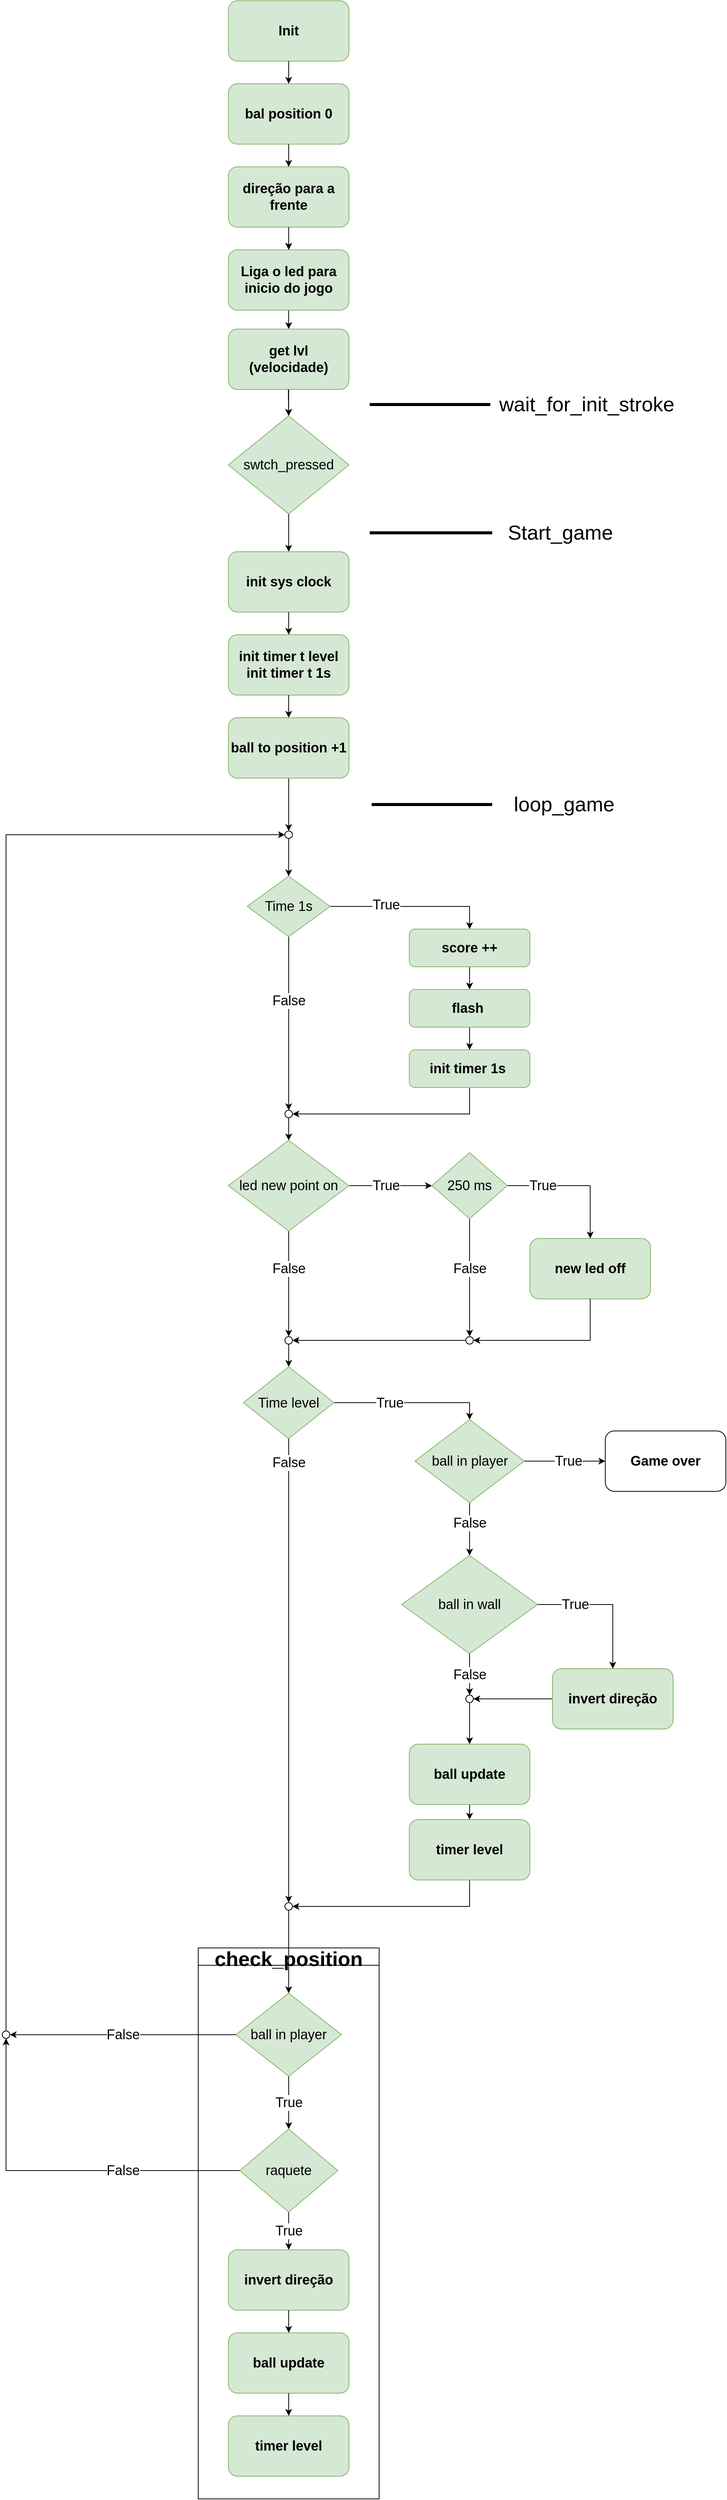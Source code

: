 <mxfile version="19.0.3" type="device"><diagram id="9Wxoz7xTMQYcn-yhdCF8" name="Page-1"><mxGraphModel dx="1955" dy="1018" grid="1" gridSize="10" guides="1" tooltips="1" connect="1" arrows="1" fold="1" page="1" pageScale="1" pageWidth="850" pageHeight="1100" math="0" shadow="0"><root><mxCell id="0"/><mxCell id="1" parent="0"/><mxCell id="-1MATzGMasg4OvdQwYch-1" value="&lt;font style=&quot;font-size: 18px&quot;&gt;Init&lt;/font&gt;" style="rounded=1;whiteSpace=wrap;html=1;fontStyle=1;fillColor=#d5e8d4;strokeColor=#82b366;" parent="1" vertex="1"><mxGeometry x="320" y="100" width="160" height="80" as="geometry"/></mxCell><mxCell id="-1MATzGMasg4OvdQwYch-2" value="&lt;font style=&quot;font-size: 18px&quot;&gt;bal position 0&lt;/font&gt;" style="rounded=1;whiteSpace=wrap;html=1;fontStyle=1;fillColor=#d5e8d4;strokeColor=#82b366;" parent="1" vertex="1"><mxGeometry x="320" y="210" width="160" height="80" as="geometry"/></mxCell><mxCell id="-1MATzGMasg4OvdQwYch-7" style="edgeStyle=orthogonalEdgeStyle;rounded=0;orthogonalLoop=1;jettySize=auto;html=1;exitX=0.5;exitY=1;exitDx=0;exitDy=0;fontSize=18;entryX=0.5;entryY=0;entryDx=0;entryDy=0;" parent="1" source="-1MATzGMasg4OvdQwYch-3" target="-1MATzGMasg4OvdQwYch-8" edge="1"><mxGeometry relative="1" as="geometry"><mxPoint x="400" y="540" as="targetPoint"/></mxGeometry></mxCell><mxCell id="-1MATzGMasg4OvdQwYch-3" value="&lt;font style=&quot;font-size: 18px&quot;&gt;Liga o led para inicio do jogo&lt;/font&gt;" style="rounded=1;whiteSpace=wrap;html=1;fontStyle=1;fillColor=#d5e8d4;strokeColor=#82b366;" parent="1" vertex="1"><mxGeometry x="320" y="430" width="160" height="80" as="geometry"/></mxCell><mxCell id="gppykIR6rrw5LhJbhIYV-5" value="" style="edgeStyle=orthogonalEdgeStyle;rounded=0;orthogonalLoop=1;jettySize=auto;html=1;" parent="1" source="-1MATzGMasg4OvdQwYch-8" target="B6MSXR1o3_QlVaSSGly6-1" edge="1"><mxGeometry relative="1" as="geometry"/></mxCell><mxCell id="-1MATzGMasg4OvdQwYch-8" value="&lt;span style=&quot;font-size: 18px&quot;&gt;get lvl (velocidade)&lt;br&gt;&lt;/span&gt;" style="rounded=1;whiteSpace=wrap;html=1;fontStyle=1;fillColor=#d5e8d4;strokeColor=#82b366;" parent="1" vertex="1"><mxGeometry x="320" y="535" width="160" height="80" as="geometry"/></mxCell><mxCell id="-1MATzGMasg4OvdQwYch-52" style="edgeStyle=orthogonalEdgeStyle;rounded=0;orthogonalLoop=1;jettySize=auto;html=1;exitX=0.5;exitY=1;exitDx=0;exitDy=0;fontSize=18;entryX=0.5;entryY=0;entryDx=0;entryDy=0;" parent="1" source="-1MATzGMasg4OvdQwYch-10" target="O2PxTJKjrh5inZ2LMobY-7" edge="1"><mxGeometry relative="1" as="geometry"><mxPoint x="400" y="1230" as="targetPoint"/></mxGeometry></mxCell><mxCell id="-1MATzGMasg4OvdQwYch-10" value="&lt;span style=&quot;font-size: 18px&quot;&gt;ball to position +1&lt;br&gt;&lt;/span&gt;" style="rounded=1;whiteSpace=wrap;html=1;fontStyle=1;fillColor=#d5e8d4;strokeColor=#82b366;" parent="1" vertex="1"><mxGeometry x="320" y="1050" width="160" height="80" as="geometry"/></mxCell><mxCell id="-1MATzGMasg4OvdQwYch-16" style="edgeStyle=orthogonalEdgeStyle;rounded=0;orthogonalLoop=1;jettySize=auto;html=1;exitX=1;exitY=0.5;exitDx=0;exitDy=0;fontSize=18;entryX=0.5;entryY=0;entryDx=0;entryDy=0;" parent="1" source="-1MATzGMasg4OvdQwYch-12" target="-1MATzGMasg4OvdQwYch-17" edge="1"><mxGeometry relative="1" as="geometry"><mxPoint x="640" y="1460" as="targetPoint"/><mxPoint x="530" y="1340" as="sourcePoint"/></mxGeometry></mxCell><mxCell id="O2PxTJKjrh5inZ2LMobY-2" value="&lt;font style=&quot;font-size: 18px;&quot;&gt;True&lt;/font&gt;" style="edgeLabel;html=1;align=center;verticalAlign=middle;resizable=0;points=[];" vertex="1" connectable="0" parent="-1MATzGMasg4OvdQwYch-16"><mxGeometry x="-0.314" y="2" relative="1" as="geometry"><mxPoint as="offset"/></mxGeometry></mxCell><mxCell id="-1MATzGMasg4OvdQwYch-83" style="edgeStyle=orthogonalEdgeStyle;rounded=0;orthogonalLoop=1;jettySize=auto;html=1;exitX=0.5;exitY=1;exitDx=0;exitDy=0;fontSize=18;" parent="1" source="-1MATzGMasg4OvdQwYch-12" target="O2PxTJKjrh5inZ2LMobY-9" edge="1"><mxGeometry relative="1" as="geometry"><Array as="points"><mxPoint x="400" y="1510"/><mxPoint x="400" y="1510"/></Array><mxPoint x="400" y="1610" as="targetPoint"/></mxGeometry></mxCell><mxCell id="-1MATzGMasg4OvdQwYch-84" value="False" style="edgeLabel;html=1;align=center;verticalAlign=middle;resizable=0;points=[];fontSize=18;" parent="-1MATzGMasg4OvdQwYch-83" vertex="1" connectable="0"><mxGeometry x="-0.779" y="2" relative="1" as="geometry"><mxPoint x="-2" y="59" as="offset"/></mxGeometry></mxCell><mxCell id="-1MATzGMasg4OvdQwYch-12" value="Time 1s" style="rhombus;whiteSpace=wrap;html=1;fontSize=18;fillColor=#d5e8d4;strokeColor=#82b366;" parent="1" vertex="1"><mxGeometry x="345" y="1260" width="110" height="80" as="geometry"/></mxCell><mxCell id="gppykIR6rrw5LhJbhIYV-11" value="" style="edgeStyle=orthogonalEdgeStyle;rounded=0;orthogonalLoop=1;jettySize=auto;html=1;" parent="1" source="-1MATzGMasg4OvdQwYch-13" target="-1MATzGMasg4OvdQwYch-3" edge="1"><mxGeometry relative="1" as="geometry"/></mxCell><mxCell id="-1MATzGMasg4OvdQwYch-13" value="&lt;span style=&quot;font-size: 18px&quot;&gt;direção para a frente&lt;br&gt;&lt;/span&gt;" style="rounded=1;whiteSpace=wrap;html=1;fontStyle=1;fillColor=#d5e8d4;strokeColor=#82b366;" parent="1" vertex="1"><mxGeometry x="320" y="320" width="160" height="80" as="geometry"/></mxCell><mxCell id="-1MATzGMasg4OvdQwYch-19" style="edgeStyle=orthogonalEdgeStyle;rounded=0;orthogonalLoop=1;jettySize=auto;html=1;exitX=0.5;exitY=1;exitDx=0;exitDy=0;entryX=0.5;entryY=0;entryDx=0;entryDy=0;fontSize=18;" parent="1" source="-1MATzGMasg4OvdQwYch-17" target="-1MATzGMasg4OvdQwYch-18" edge="1"><mxGeometry relative="1" as="geometry"/></mxCell><mxCell id="-1MATzGMasg4OvdQwYch-17" value="&lt;span style=&quot;font-size: 18px&quot;&gt;score ++&lt;br&gt;&lt;/span&gt;" style="rounded=1;whiteSpace=wrap;html=1;fontStyle=1;fillColor=#d5e8d4;strokeColor=#82b366;" parent="1" vertex="1"><mxGeometry x="560" y="1330" width="160" height="50" as="geometry"/></mxCell><mxCell id="-1MATzGMasg4OvdQwYch-77" style="edgeStyle=orthogonalEdgeStyle;rounded=0;orthogonalLoop=1;jettySize=auto;html=1;fontSize=18;entryX=1;entryY=0.5;entryDx=0;entryDy=0;" parent="1" source="-1MATzGMasg4OvdQwYch-18" target="O2PxTJKjrh5inZ2LMobY-9" edge="1"><mxGeometry relative="1" as="geometry"><mxPoint x="430" y="1620" as="targetPoint"/><Array as="points"><mxPoint x="640" y="1575"/></Array></mxGeometry></mxCell><mxCell id="O2PxTJKjrh5inZ2LMobY-26" value="" style="edgeStyle=orthogonalEdgeStyle;rounded=0;orthogonalLoop=1;jettySize=auto;html=1;fontSize=18;" edge="1" parent="1" source="-1MATzGMasg4OvdQwYch-18" target="HXN1oCmkeG9ya9DK-RjK-7"><mxGeometry relative="1" as="geometry"/></mxCell><mxCell id="-1MATzGMasg4OvdQwYch-18" value="&lt;span style=&quot;font-size: 18px&quot;&gt;flash&amp;nbsp;&lt;br&gt;&lt;/span&gt;" style="rounded=1;whiteSpace=wrap;html=1;fontStyle=1;fillColor=#d5e8d4;strokeColor=#82b366;" parent="1" vertex="1"><mxGeometry x="560" y="1410" width="160" height="50" as="geometry"/></mxCell><mxCell id="-1MATzGMasg4OvdQwYch-68" value="True" style="edgeStyle=orthogonalEdgeStyle;rounded=0;orthogonalLoop=1;jettySize=auto;html=1;exitX=1;exitY=0.5;exitDx=0;exitDy=0;fontSize=18;entryX=0.5;entryY=0;entryDx=0;entryDy=0;" parent="1" source="-1MATzGMasg4OvdQwYch-21" target="-1MATzGMasg4OvdQwYch-67" edge="1"><mxGeometry x="-0.273" relative="1" as="geometry"><mxPoint x="610" y="1870" as="targetPoint"/><Array as="points"><mxPoint x="640" y="1958"/></Array><mxPoint as="offset"/></mxGeometry></mxCell><mxCell id="XVFVwuIA-ZdQG9baHu7N-3" value="&lt;font style=&quot;font-size: 18px;&quot;&gt;False&lt;/font&gt;" style="edgeStyle=orthogonalEdgeStyle;rounded=0;orthogonalLoop=1;jettySize=auto;html=1;exitX=0.5;exitY=1;exitDx=0;exitDy=0;entryX=0.5;entryY=0;entryDx=0;entryDy=0;" parent="1" source="-1MATzGMasg4OvdQwYch-21" target="O2PxTJKjrh5inZ2LMobY-19" edge="1"><mxGeometry x="-0.896" relative="1" as="geometry"><mxPoint x="400" y="2660" as="targetPoint"/><mxPoint as="offset"/></mxGeometry></mxCell><mxCell id="-1MATzGMasg4OvdQwYch-21" value="Time level" style="rhombus;whiteSpace=wrap;html=1;fontSize=18;fillColor=#d5e8d4;strokeColor=#82b366;" parent="1" vertex="1"><mxGeometry x="340" y="1910" width="120" height="95" as="geometry"/></mxCell><mxCell id="-1MATzGMasg4OvdQwYch-54" value="True" style="edgeStyle=orthogonalEdgeStyle;rounded=0;orthogonalLoop=1;jettySize=auto;html=1;exitX=1;exitY=0.5;exitDx=0;exitDy=0;fontSize=18;entryX=0.5;entryY=0;entryDx=0;entryDy=0;" parent="1" source="-1MATzGMasg4OvdQwYch-42" target="-1MATzGMasg4OvdQwYch-53" edge="1"><mxGeometry x="-0.46" relative="1" as="geometry"><mxPoint x="610" y="2399.714" as="targetPoint"/><mxPoint as="offset"/></mxGeometry></mxCell><mxCell id="-1MATzGMasg4OvdQwYch-42" value="ball in wall" style="rhombus;whiteSpace=wrap;html=1;fontSize=18;fillColor=#d5e8d4;strokeColor=#82b366;" parent="1" vertex="1"><mxGeometry x="550" y="2160" width="180" height="130" as="geometry"/></mxCell><mxCell id="-1MATzGMasg4OvdQwYch-46" style="edgeStyle=orthogonalEdgeStyle;rounded=0;orthogonalLoop=1;jettySize=auto;html=1;exitX=0.5;exitY=1;exitDx=0;exitDy=0;entryX=0.5;entryY=0;entryDx=0;entryDy=0;fontSize=18;" parent="1" source="-1MATzGMasg4OvdQwYch-44" target="-1MATzGMasg4OvdQwYch-45" edge="1"><mxGeometry relative="1" as="geometry"/></mxCell><mxCell id="-1MATzGMasg4OvdQwYch-44" value="&lt;span style=&quot;font-size: 18px&quot;&gt;ball update&lt;br&gt;&lt;/span&gt;" style="rounded=1;whiteSpace=wrap;html=1;fontStyle=1;fillColor=#d5e8d4;strokeColor=#82b366;" parent="1" vertex="1"><mxGeometry x="560" y="2410" width="160" height="80" as="geometry"/></mxCell><mxCell id="XVFVwuIA-ZdQG9baHu7N-4" style="edgeStyle=orthogonalEdgeStyle;rounded=0;orthogonalLoop=1;jettySize=auto;html=1;exitX=0.5;exitY=1;exitDx=0;exitDy=0;entryX=1;entryY=0.5;entryDx=0;entryDy=0;" parent="1" source="-1MATzGMasg4OvdQwYch-45" edge="1" target="O2PxTJKjrh5inZ2LMobY-19"><mxGeometry relative="1" as="geometry"><mxPoint x="410" y="2720" as="targetPoint"/><Array as="points"><mxPoint x="640" y="2625"/></Array></mxGeometry></mxCell><mxCell id="-1MATzGMasg4OvdQwYch-45" value="&lt;span style=&quot;font-size: 18px&quot;&gt;timer level&lt;br&gt;&lt;/span&gt;" style="rounded=1;whiteSpace=wrap;html=1;fontStyle=1;fillColor=#d5e8d4;strokeColor=#82b366;" parent="1" vertex="1"><mxGeometry x="560" y="2510" width="160" height="80" as="geometry"/></mxCell><mxCell id="XVFVwuIA-ZdQG9baHu7N-1" style="edgeStyle=orthogonalEdgeStyle;rounded=0;orthogonalLoop=1;jettySize=auto;html=1;entryX=1;entryY=0.5;entryDx=0;entryDy=0;" parent="1" source="-1MATzGMasg4OvdQwYch-53" edge="1" target="O2PxTJKjrh5inZ2LMobY-5"><mxGeometry relative="1" as="geometry"><mxPoint x="640" y="2350" as="targetPoint"/></mxGeometry></mxCell><mxCell id="-1MATzGMasg4OvdQwYch-53" value="&lt;span style=&quot;font-size: 18px&quot;&gt;invert direção&lt;br&gt;&lt;/span&gt;" style="rounded=1;whiteSpace=wrap;html=1;fontStyle=1;fillColor=#d5e8d4;strokeColor=#82b366;" parent="1" vertex="1"><mxGeometry x="750" y="2310" width="160" height="80" as="geometry"/></mxCell><mxCell id="-1MATzGMasg4OvdQwYch-69" value="False" style="edgeStyle=orthogonalEdgeStyle;rounded=0;orthogonalLoop=1;jettySize=auto;html=1;fontSize=18;exitX=0.5;exitY=1;exitDx=0;exitDy=0;entryX=0.5;entryY=0;entryDx=0;entryDy=0;" parent="1" source="-1MATzGMasg4OvdQwYch-42" target="O2PxTJKjrh5inZ2LMobY-5" edge="1"><mxGeometry relative="1" as="geometry"><mxPoint x="640" y="2300" as="sourcePoint"/><mxPoint x="640" y="2350" as="targetPoint"/></mxGeometry></mxCell><mxCell id="-1MATzGMasg4OvdQwYch-71" style="edgeStyle=orthogonalEdgeStyle;rounded=0;orthogonalLoop=1;jettySize=auto;html=1;exitX=1;exitY=0.5;exitDx=0;exitDy=0;fontSize=18;entryX=0;entryY=0.5;entryDx=0;entryDy=0;" parent="1" source="-1MATzGMasg4OvdQwYch-67" target="-1MATzGMasg4OvdQwYch-72" edge="1"><mxGeometry relative="1" as="geometry"><mxPoint x="930" y="2035" as="targetPoint"/></mxGeometry></mxCell><mxCell id="O2PxTJKjrh5inZ2LMobY-27" value="True" style="edgeLabel;html=1;align=center;verticalAlign=middle;resizable=0;points=[];fontSize=18;" vertex="1" connectable="0" parent="-1MATzGMasg4OvdQwYch-71"><mxGeometry x="0.211" y="1" relative="1" as="geometry"><mxPoint x="-7" y="1" as="offset"/></mxGeometry></mxCell><mxCell id="XVFVwuIA-ZdQG9baHu7N-2" style="edgeStyle=orthogonalEdgeStyle;rounded=0;orthogonalLoop=1;jettySize=auto;html=1;exitX=0.5;exitY=1;exitDx=0;exitDy=0;entryX=0.5;entryY=0;entryDx=0;entryDy=0;" parent="1" source="-1MATzGMasg4OvdQwYch-67" target="-1MATzGMasg4OvdQwYch-42" edge="1"><mxGeometry relative="1" as="geometry"/></mxCell><mxCell id="O2PxTJKjrh5inZ2LMobY-28" value="False" style="edgeLabel;html=1;align=center;verticalAlign=middle;resizable=0;points=[];fontSize=18;" vertex="1" connectable="0" parent="XVFVwuIA-ZdQG9baHu7N-2"><mxGeometry x="-0.245" relative="1" as="geometry"><mxPoint as="offset"/></mxGeometry></mxCell><mxCell id="-1MATzGMasg4OvdQwYch-67" value="ball in player" style="rhombus;whiteSpace=wrap;html=1;fontSize=18;fillColor=#d5e8d4;strokeColor=#82b366;" parent="1" vertex="1"><mxGeometry x="567.5" y="1980" width="145" height="110" as="geometry"/></mxCell><mxCell id="-1MATzGMasg4OvdQwYch-72" value="&lt;span style=&quot;font-size: 18px&quot;&gt;Game over&lt;br&gt;&lt;/span&gt;" style="rounded=1;whiteSpace=wrap;html=1;fontStyle=1;" parent="1" vertex="1"><mxGeometry x="820" y="1995" width="160" height="80" as="geometry"/></mxCell><mxCell id="-1MATzGMasg4OvdQwYch-75" style="edgeStyle=orthogonalEdgeStyle;rounded=0;orthogonalLoop=1;jettySize=auto;html=1;fontSize=18;" parent="1" source="-1MATzGMasg4OvdQwYch-73" edge="1"><mxGeometry relative="1" as="geometry"><Array as="points"><mxPoint x="400" y="1810"/><mxPoint x="400" y="1810"/></Array><mxPoint x="400" y="1870" as="targetPoint"/></mxGeometry></mxCell><mxCell id="-1MATzGMasg4OvdQwYch-82" value="False" style="edgeLabel;html=1;align=center;verticalAlign=middle;resizable=0;points=[];fontSize=18;" parent="-1MATzGMasg4OvdQwYch-75" vertex="1" connectable="0"><mxGeometry x="-0.216" y="-1" relative="1" as="geometry"><mxPoint x="1" y="-5" as="offset"/></mxGeometry></mxCell><mxCell id="-1MATzGMasg4OvdQwYch-76" style="edgeStyle=orthogonalEdgeStyle;rounded=0;orthogonalLoop=1;jettySize=auto;html=1;exitX=1;exitY=0.5;exitDx=0;exitDy=0;fontSize=18;entryX=0;entryY=0.5;entryDx=0;entryDy=0;" parent="1" source="-1MATzGMasg4OvdQwYch-73" target="-1MATzGMasg4OvdQwYch-78" edge="1"><mxGeometry relative="1" as="geometry"><mxPoint x="730" y="1660" as="targetPoint"/><Array as="points"/></mxGeometry></mxCell><mxCell id="O2PxTJKjrh5inZ2LMobY-3" value="True" style="edgeLabel;html=1;align=center;verticalAlign=middle;resizable=0;points=[];fontSize=18;" vertex="1" connectable="0" parent="-1MATzGMasg4OvdQwYch-76"><mxGeometry x="-0.116" relative="1" as="geometry"><mxPoint as="offset"/></mxGeometry></mxCell><mxCell id="-1MATzGMasg4OvdQwYch-73" value="led new point on" style="rhombus;whiteSpace=wrap;html=1;fontSize=18;fillColor=#d5e8d4;strokeColor=#82b366;" parent="1" vertex="1"><mxGeometry x="320" y="1610" width="160" height="120" as="geometry"/></mxCell><mxCell id="-1MATzGMasg4OvdQwYch-81" value="False" style="edgeStyle=orthogonalEdgeStyle;rounded=0;orthogonalLoop=1;jettySize=auto;html=1;fontSize=18;exitX=0.5;exitY=1;exitDx=0;exitDy=0;entryX=0.5;entryY=0;entryDx=0;entryDy=0;" parent="1" source="-1MATzGMasg4OvdQwYch-78" edge="1" target="O2PxTJKjrh5inZ2LMobY-16"><mxGeometry x="-0.152" relative="1" as="geometry"><Array as="points"/><mxPoint as="offset"/><mxPoint x="170" y="1870" as="targetPoint"/></mxGeometry></mxCell><mxCell id="HXN1oCmkeG9ya9DK-RjK-3" style="edgeStyle=orthogonalEdgeStyle;rounded=0;orthogonalLoop=1;jettySize=auto;html=1;entryX=0.5;entryY=0;entryDx=0;entryDy=0;exitX=1;exitY=0.5;exitDx=0;exitDy=0;" parent="1" source="-1MATzGMasg4OvdQwYch-78" target="HXN1oCmkeG9ya9DK-RjK-4" edge="1"><mxGeometry relative="1" as="geometry"><mxPoint x="810.0" y="1690" as="targetPoint"/><Array as="points"><mxPoint x="800" y="1670"/></Array></mxGeometry></mxCell><mxCell id="O2PxTJKjrh5inZ2LMobY-4" value="True" style="edgeLabel;html=1;align=center;verticalAlign=middle;resizable=0;points=[];fontSize=18;" vertex="1" connectable="0" parent="HXN1oCmkeG9ya9DK-RjK-3"><mxGeometry x="-0.243" y="-2" relative="1" as="geometry"><mxPoint x="-21" y="-2" as="offset"/></mxGeometry></mxCell><mxCell id="-1MATzGMasg4OvdQwYch-78" value="250 ms" style="rhombus;whiteSpace=wrap;html=1;fontSize=18;fillColor=#d5e8d4;strokeColor=#82b366;" parent="1" vertex="1"><mxGeometry x="590" y="1626.25" width="100" height="87.5" as="geometry"/></mxCell><mxCell id="HXN1oCmkeG9ya9DK-RjK-2" value="&lt;span style=&quot;font-size: 18px&quot;&gt;init sys clock&lt;br&gt;&lt;/span&gt;" style="rounded=1;whiteSpace=wrap;html=1;fontStyle=1;fillColor=#d5e8d4;strokeColor=#82b366;" parent="1" vertex="1"><mxGeometry x="320" y="830" width="160" height="80" as="geometry"/></mxCell><mxCell id="HXN1oCmkeG9ya9DK-RjK-4" value="&lt;span style=&quot;font-size: 18px&quot;&gt;new led off&lt;br&gt;&lt;/span&gt;" style="rounded=1;whiteSpace=wrap;html=1;fontStyle=1;fillColor=#d5e8d4;strokeColor=#82b366;" parent="1" vertex="1"><mxGeometry x="720" y="1740" width="160" height="80" as="geometry"/></mxCell><mxCell id="HXN1oCmkeG9ya9DK-RjK-7" value="&lt;span style=&quot;font-size: 18px&quot;&gt;init timer 1s&amp;nbsp;&lt;br&gt;&lt;/span&gt;" style="rounded=1;whiteSpace=wrap;html=1;fontStyle=1;fillColor=#d5e8d4;strokeColor=#82b366;" parent="1" vertex="1"><mxGeometry x="560" y="1490" width="160" height="50" as="geometry"/></mxCell><mxCell id="HXN1oCmkeG9ya9DK-RjK-9" value="" style="line;strokeWidth=4;html=1;perimeter=backbonePerimeter;points=[];outlineConnect=0;" parent="1" vertex="1"><mxGeometry x="507.5" y="580" width="160" height="110" as="geometry"/></mxCell><mxCell id="HXN1oCmkeG9ya9DK-RjK-10" value="&lt;font style=&quot;font-size: 27px&quot;&gt;wait_for_init_stroke&lt;/font&gt;" style="text;html=1;align=center;verticalAlign=middle;resizable=0;points=[];autosize=1;strokeColor=none;fillColor=none;" parent="1" vertex="1"><mxGeometry x="670" y="625" width="250" height="20" as="geometry"/></mxCell><mxCell id="HXN1oCmkeG9ya9DK-RjK-11" value="" style="line;strokeWidth=4;html=1;perimeter=backbonePerimeter;points=[];outlineConnect=0;" parent="1" vertex="1"><mxGeometry x="507.5" y="750" width="162.5" height="110" as="geometry"/></mxCell><mxCell id="HXN1oCmkeG9ya9DK-RjK-12" value="&lt;font style=&quot;font-size: 27px&quot;&gt;Start_game&lt;/font&gt;" style="text;html=1;align=center;verticalAlign=middle;resizable=0;points=[];autosize=1;strokeColor=none;fillColor=none;" parent="1" vertex="1"><mxGeometry x="680" y="795" width="160" height="20" as="geometry"/></mxCell><mxCell id="HXN1oCmkeG9ya9DK-RjK-13" value="" style="line;strokeWidth=4;html=1;perimeter=backbonePerimeter;points=[];outlineConnect=0;" parent="1" vertex="1"><mxGeometry x="510" y="1110" width="160" height="110" as="geometry"/></mxCell><mxCell id="HXN1oCmkeG9ya9DK-RjK-14" value="&lt;font style=&quot;font-size: 27px&quot;&gt;loop_game&lt;/font&gt;" style="text;html=1;align=center;verticalAlign=middle;resizable=0;points=[];autosize=1;strokeColor=none;fillColor=none;" parent="1" vertex="1"><mxGeometry x="690" y="1155" width="150" height="20" as="geometry"/></mxCell><mxCell id="HXN1oCmkeG9ya9DK-RjK-23" style="edgeStyle=orthogonalEdgeStyle;rounded=0;orthogonalLoop=1;jettySize=auto;html=1;fontSize=27;entryX=0;entryY=0.5;entryDx=0;entryDy=0;exitX=0.5;exitY=0;exitDx=0;exitDy=0;" parent="1" source="O2PxTJKjrh5inZ2LMobY-21" edge="1" target="O2PxTJKjrh5inZ2LMobY-7"><mxGeometry relative="1" as="geometry"><mxPoint x="360" y="1240" as="targetPoint"/><Array as="points"><mxPoint x="25" y="1205"/></Array><mxPoint x="-140" y="2940" as="sourcePoint"/></mxGeometry></mxCell><mxCell id="HXN1oCmkeG9ya9DK-RjK-15" value="check_position" style="swimlane;fontSize=27;" parent="1" vertex="1"><mxGeometry x="280" y="2680" width="240" height="730" as="geometry"><mxRectangle x="100" y="2720" width="230" height="40" as="alternateBounds"/></mxGeometry></mxCell><mxCell id="HXN1oCmkeG9ya9DK-RjK-16" value="True" style="edgeStyle=orthogonalEdgeStyle;rounded=0;orthogonalLoop=1;jettySize=auto;html=1;exitX=0.5;exitY=1;exitDx=0;exitDy=0;fontSize=18;entryX=0.5;entryY=0;entryDx=0;entryDy=0;" parent="HXN1oCmkeG9ya9DK-RjK-15" source="HXN1oCmkeG9ya9DK-RjK-24" target="HXN1oCmkeG9ya9DK-RjK-25" edge="1"><mxGeometry relative="1" as="geometry"><mxPoint x="120" y="220" as="targetPoint"/><mxPoint x="85" y="250" as="sourcePoint"/></mxGeometry></mxCell><mxCell id="HXN1oCmkeG9ya9DK-RjK-19" value="True" style="edgeStyle=orthogonalEdgeStyle;rounded=0;orthogonalLoop=1;jettySize=auto;html=1;exitX=0.5;exitY=1;exitDx=0;exitDy=0;fontSize=18;entryX=0.5;entryY=0;entryDx=0;entryDy=0;" parent="HXN1oCmkeG9ya9DK-RjK-15" source="HXN1oCmkeG9ya9DK-RjK-25" target="HXN1oCmkeG9ya9DK-RjK-26" edge="1"><mxGeometry relative="1" as="geometry"><mxPoint x="85" y="450" as="sourcePoint"/></mxGeometry></mxCell><mxCell id="HXN1oCmkeG9ya9DK-RjK-22" value="&lt;span style=&quot;font-size: 18px&quot;&gt;ball update&lt;br&gt;&lt;/span&gt;" style="rounded=1;whiteSpace=wrap;html=1;fontStyle=1;fillColor=#d5e8d4;strokeColor=#82b366;" parent="HXN1oCmkeG9ya9DK-RjK-15" vertex="1"><mxGeometry x="40" y="510" width="160" height="80" as="geometry"/></mxCell><mxCell id="HXN1oCmkeG9ya9DK-RjK-24" value="ball in player" style="rhombus;whiteSpace=wrap;html=1;fontSize=18;fillColor=#d5e8d4;strokeColor=#82b366;" parent="HXN1oCmkeG9ya9DK-RjK-15" vertex="1"><mxGeometry x="50" y="60" width="140" height="110" as="geometry"/></mxCell><mxCell id="HXN1oCmkeG9ya9DK-RjK-25" value="raquete" style="rhombus;whiteSpace=wrap;html=1;fontSize=18;fillColor=#d5e8d4;strokeColor=#82b366;" parent="HXN1oCmkeG9ya9DK-RjK-15" vertex="1"><mxGeometry x="55" y="240" width="130" height="110" as="geometry"/></mxCell><mxCell id="HXN1oCmkeG9ya9DK-RjK-26" value="&lt;span style=&quot;font-size: 18px&quot;&gt;invert direção&lt;br&gt;&lt;/span&gt;" style="rounded=1;whiteSpace=wrap;html=1;fontStyle=1;fillColor=#d5e8d4;strokeColor=#82b366;" parent="HXN1oCmkeG9ya9DK-RjK-15" vertex="1"><mxGeometry x="40" y="400" width="160" height="80" as="geometry"/></mxCell><mxCell id="B6MSXR1o3_QlVaSSGly6-3" value="&lt;span style=&quot;font-size: 18px&quot;&gt;timer level&lt;br&gt;&lt;/span&gt;" style="rounded=1;whiteSpace=wrap;html=1;fontStyle=1;fillColor=#d5e8d4;strokeColor=#82b366;" parent="HXN1oCmkeG9ya9DK-RjK-15" vertex="1"><mxGeometry x="40" y="620" width="160" height="80" as="geometry"/></mxCell><mxCell id="O2PxTJKjrh5inZ2LMobY-24" value="" style="endArrow=classic;html=1;rounded=0;fontSize=18;entryX=0.5;entryY=0;entryDx=0;entryDy=0;exitX=0.5;exitY=1;exitDx=0;exitDy=0;" edge="1" parent="HXN1oCmkeG9ya9DK-RjK-15" source="HXN1oCmkeG9ya9DK-RjK-26" target="HXN1oCmkeG9ya9DK-RjK-22"><mxGeometry width="50" height="50" relative="1" as="geometry"><mxPoint x="-100" y="570" as="sourcePoint"/><mxPoint x="-50" y="520" as="targetPoint"/></mxGeometry></mxCell><mxCell id="O2PxTJKjrh5inZ2LMobY-25" value="" style="endArrow=classic;html=1;rounded=0;fontSize=18;entryX=0.5;entryY=0;entryDx=0;entryDy=0;exitX=0.5;exitY=1;exitDx=0;exitDy=0;" edge="1" parent="HXN1oCmkeG9ya9DK-RjK-15" source="HXN1oCmkeG9ya9DK-RjK-22" target="B6MSXR1o3_QlVaSSGly6-3"><mxGeometry width="50" height="50" relative="1" as="geometry"><mxPoint x="-100" y="570" as="sourcePoint"/><mxPoint x="-50" y="520" as="targetPoint"/></mxGeometry></mxCell><mxCell id="B6MSXR1o3_QlVaSSGly6-1" value="swtch_pressed" style="rhombus;whiteSpace=wrap;html=1;fontSize=18;fillColor=#d5e8d4;strokeColor=#82b366;" parent="1" vertex="1"><mxGeometry x="320" y="650" width="160" height="130" as="geometry"/></mxCell><mxCell id="B6MSXR1o3_QlVaSSGly6-2" value="&lt;span style=&quot;font-size: 18px&quot;&gt;init timer t level&lt;br&gt;&lt;/span&gt;&lt;span style=&quot;font-size: 18px&quot;&gt;init timer t 1s&lt;/span&gt;&lt;span style=&quot;font-size: 18px&quot;&gt;&lt;br&gt;&lt;/span&gt;" style="rounded=1;whiteSpace=wrap;html=1;fontStyle=1;fillColor=#d5e8d4;strokeColor=#82b366;" parent="1" vertex="1"><mxGeometry x="320" y="940" width="160" height="80" as="geometry"/></mxCell><mxCell id="gppykIR6rrw5LhJbhIYV-4" style="edgeStyle=orthogonalEdgeStyle;rounded=0;orthogonalLoop=1;jettySize=auto;html=1;exitX=0.5;exitY=1;exitDx=0;exitDy=0;fontSize=18;entryX=0.5;entryY=0;entryDx=0;entryDy=0;" parent="1" target="B6MSXR1o3_QlVaSSGly6-1" edge="1"><mxGeometry relative="1" as="geometry"><mxPoint x="399.5" y="615" as="sourcePoint"/><mxPoint x="399.5" y="640" as="targetPoint"/></mxGeometry></mxCell><mxCell id="gppykIR6rrw5LhJbhIYV-10" value="" style="endArrow=classic;html=1;rounded=0;entryX=0.5;entryY=0;entryDx=0;entryDy=0;exitX=0.5;exitY=1;exitDx=0;exitDy=0;" parent="1" source="-1MATzGMasg4OvdQwYch-13" target="-1MATzGMasg4OvdQwYch-3" edge="1"><mxGeometry width="50" height="50" relative="1" as="geometry"><mxPoint x="440" y="600" as="sourcePoint"/><mxPoint x="490" y="550" as="targetPoint"/></mxGeometry></mxCell><mxCell id="gppykIR6rrw5LhJbhIYV-12" value="" style="endArrow=classic;html=1;rounded=0;exitX=0.5;exitY=1;exitDx=0;exitDy=0;" parent="1" source="-1MATzGMasg4OvdQwYch-2" edge="1"><mxGeometry width="50" height="50" relative="1" as="geometry"><mxPoint x="410" y="410" as="sourcePoint"/><mxPoint x="400" y="320" as="targetPoint"/></mxGeometry></mxCell><mxCell id="gppykIR6rrw5LhJbhIYV-13" value="" style="endArrow=classic;html=1;rounded=0;" parent="1" source="-1MATzGMasg4OvdQwYch-1" edge="1"><mxGeometry width="50" height="50" relative="1" as="geometry"><mxPoint x="410" y="300" as="sourcePoint"/><mxPoint x="400" y="210" as="targetPoint"/></mxGeometry></mxCell><mxCell id="gppykIR6rrw5LhJbhIYV-15" value="" style="endArrow=classic;html=1;rounded=0;exitX=0.5;exitY=1;exitDx=0;exitDy=0;entryX=0.5;entryY=0;entryDx=0;entryDy=0;" parent="1" source="B6MSXR1o3_QlVaSSGly6-1" target="HXN1oCmkeG9ya9DK-RjK-2" edge="1"><mxGeometry width="50" height="50" relative="1" as="geometry"><mxPoint x="440" y="800" as="sourcePoint"/><mxPoint x="490" y="750" as="targetPoint"/></mxGeometry></mxCell><mxCell id="gppykIR6rrw5LhJbhIYV-16" value="" style="endArrow=classic;html=1;rounded=0;exitX=0.5;exitY=1;exitDx=0;exitDy=0;" parent="1" source="HXN1oCmkeG9ya9DK-RjK-2" target="B6MSXR1o3_QlVaSSGly6-2" edge="1"><mxGeometry width="50" height="50" relative="1" as="geometry"><mxPoint x="440" y="900" as="sourcePoint"/><mxPoint x="490" y="850" as="targetPoint"/></mxGeometry></mxCell><mxCell id="gppykIR6rrw5LhJbhIYV-17" value="" style="endArrow=classic;html=1;rounded=0;exitX=0.5;exitY=1;exitDx=0;exitDy=0;entryX=0.5;entryY=0;entryDx=0;entryDy=0;" parent="1" source="B6MSXR1o3_QlVaSSGly6-2" target="-1MATzGMasg4OvdQwYch-10" edge="1"><mxGeometry width="50" height="50" relative="1" as="geometry"><mxPoint x="440" y="900" as="sourcePoint"/><mxPoint x="490" y="850" as="targetPoint"/></mxGeometry></mxCell><mxCell id="gppykIR6rrw5LhJbhIYV-20" value="" style="endArrow=classic;html=1;rounded=0;exitX=0.5;exitY=1;exitDx=0;exitDy=0;entryX=1;entryY=0.5;entryDx=0;entryDy=0;" parent="1" source="HXN1oCmkeG9ya9DK-RjK-4" edge="1" target="O2PxTJKjrh5inZ2LMobY-16"><mxGeometry width="50" height="50" relative="1" as="geometry"><mxPoint x="320" y="1950" as="sourcePoint"/><mxPoint x="640" y="1870" as="targetPoint"/><Array as="points"><mxPoint x="800" y="1875"/></Array></mxGeometry></mxCell><mxCell id="O2PxTJKjrh5inZ2LMobY-5" value="" style="ellipse;whiteSpace=wrap;html=1;aspect=fixed;fontSize=18;" vertex="1" parent="1"><mxGeometry x="635" y="2345" width="10" height="10" as="geometry"/></mxCell><mxCell id="O2PxTJKjrh5inZ2LMobY-6" value="" style="endArrow=classic;html=1;rounded=0;fontSize=18;entryX=0.5;entryY=0;entryDx=0;entryDy=0;exitX=0.5;exitY=1;exitDx=0;exitDy=0;" edge="1" parent="1" source="O2PxTJKjrh5inZ2LMobY-5" target="-1MATzGMasg4OvdQwYch-44"><mxGeometry width="50" height="50" relative="1" as="geometry"><mxPoint x="580" y="2380" as="sourcePoint"/><mxPoint x="630" y="2330" as="targetPoint"/></mxGeometry></mxCell><mxCell id="O2PxTJKjrh5inZ2LMobY-7" value="" style="ellipse;whiteSpace=wrap;html=1;aspect=fixed;fontSize=18;" vertex="1" parent="1"><mxGeometry x="395" y="1200" width="10" height="10" as="geometry"/></mxCell><mxCell id="O2PxTJKjrh5inZ2LMobY-8" value="" style="endArrow=classic;html=1;rounded=0;fontSize=18;exitX=0.5;exitY=1;exitDx=0;exitDy=0;entryX=0.5;entryY=0;entryDx=0;entryDy=0;" edge="1" parent="1" source="O2PxTJKjrh5inZ2LMobY-7" target="-1MATzGMasg4OvdQwYch-12"><mxGeometry width="50" height="50" relative="1" as="geometry"><mxPoint x="390" y="1170" as="sourcePoint"/><mxPoint x="440" y="1120" as="targetPoint"/></mxGeometry></mxCell><mxCell id="O2PxTJKjrh5inZ2LMobY-9" value="" style="ellipse;whiteSpace=wrap;html=1;aspect=fixed;fontSize=18;" vertex="1" parent="1"><mxGeometry x="395" y="1570" width="10" height="10" as="geometry"/></mxCell><mxCell id="O2PxTJKjrh5inZ2LMobY-12" value="" style="endArrow=classic;html=1;rounded=0;fontSize=18;exitX=0.5;exitY=1;exitDx=0;exitDy=0;entryX=0.5;entryY=0;entryDx=0;entryDy=0;" edge="1" parent="1" source="O2PxTJKjrh5inZ2LMobY-9" target="-1MATzGMasg4OvdQwYch-73"><mxGeometry width="50" height="50" relative="1" as="geometry"><mxPoint x="380" y="1550" as="sourcePoint"/><mxPoint x="430" y="1500" as="targetPoint"/></mxGeometry></mxCell><mxCell id="O2PxTJKjrh5inZ2LMobY-15" value="" style="ellipse;whiteSpace=wrap;html=1;aspect=fixed;fontSize=18;" vertex="1" parent="1"><mxGeometry x="395" y="1870" width="10" height="10" as="geometry"/></mxCell><mxCell id="O2PxTJKjrh5inZ2LMobY-16" value="" style="ellipse;whiteSpace=wrap;html=1;aspect=fixed;fontSize=18;" vertex="1" parent="1"><mxGeometry x="635" y="1870" width="10" height="10" as="geometry"/></mxCell><mxCell id="O2PxTJKjrh5inZ2LMobY-17" value="" style="endArrow=classic;html=1;rounded=0;fontSize=18;entryX=1;entryY=0.5;entryDx=0;entryDy=0;exitX=0;exitY=0.5;exitDx=0;exitDy=0;" edge="1" parent="1" source="O2PxTJKjrh5inZ2LMobY-16" target="O2PxTJKjrh5inZ2LMobY-15"><mxGeometry width="50" height="50" relative="1" as="geometry"><mxPoint x="850" y="1870" as="sourcePoint"/><mxPoint x="690" y="1780" as="targetPoint"/></mxGeometry></mxCell><mxCell id="O2PxTJKjrh5inZ2LMobY-18" value="" style="endArrow=classic;html=1;rounded=0;fontSize=18;exitX=0.5;exitY=1;exitDx=0;exitDy=0;entryX=0.5;entryY=0;entryDx=0;entryDy=0;" edge="1" parent="1" source="O2PxTJKjrh5inZ2LMobY-15" target="-1MATzGMasg4OvdQwYch-21"><mxGeometry width="50" height="50" relative="1" as="geometry"><mxPoint x="480" y="1870" as="sourcePoint"/><mxPoint x="400" y="1920" as="targetPoint"/></mxGeometry></mxCell><mxCell id="O2PxTJKjrh5inZ2LMobY-19" value="" style="ellipse;whiteSpace=wrap;html=1;aspect=fixed;fontSize=18;" vertex="1" parent="1"><mxGeometry x="395" y="2620" width="10" height="10" as="geometry"/></mxCell><mxCell id="O2PxTJKjrh5inZ2LMobY-20" value="" style="endArrow=classic;html=1;rounded=0;fontSize=18;exitX=0.5;exitY=1;exitDx=0;exitDy=0;entryX=0.5;entryY=0;entryDx=0;entryDy=0;" edge="1" parent="1" source="O2PxTJKjrh5inZ2LMobY-19" target="HXN1oCmkeG9ya9DK-RjK-24"><mxGeometry width="50" height="50" relative="1" as="geometry"><mxPoint x="470" y="2630" as="sourcePoint"/><mxPoint x="520" y="2580" as="targetPoint"/></mxGeometry></mxCell><mxCell id="O2PxTJKjrh5inZ2LMobY-21" value="" style="ellipse;whiteSpace=wrap;html=1;aspect=fixed;fontSize=18;" vertex="1" parent="1"><mxGeometry x="20" y="2790" width="10" height="10" as="geometry"/></mxCell><mxCell id="HXN1oCmkeG9ya9DK-RjK-17" value="False" style="edgeStyle=orthogonalEdgeStyle;rounded=0;orthogonalLoop=1;jettySize=auto;html=1;exitX=0;exitY=0.5;exitDx=0;exitDy=0;fontSize=18;entryX=1;entryY=0.5;entryDx=0;entryDy=0;" parent="1" edge="1" target="O2PxTJKjrh5inZ2LMobY-21" source="HXN1oCmkeG9ya9DK-RjK-24"><mxGeometry relative="1" as="geometry"><mxPoint x="295" y="2795" as="targetPoint"/><mxPoint x="525" y="2794.5" as="sourcePoint"/><Array as="points"/></mxGeometry></mxCell><mxCell id="HXN1oCmkeG9ya9DK-RjK-20" value="False" style="edgeStyle=orthogonalEdgeStyle;rounded=0;orthogonalLoop=1;jettySize=auto;html=1;exitX=0;exitY=0.5;exitDx=0;exitDy=0;fontSize=18;entryX=0.5;entryY=1;entryDx=0;entryDy=0;" parent="1" edge="1" target="O2PxTJKjrh5inZ2LMobY-21" source="HXN1oCmkeG9ya9DK-RjK-25"><mxGeometry x="-0.361" relative="1" as="geometry"><mxPoint x="30" y="2975" as="targetPoint"/><mxPoint x="555" y="2984.71" as="sourcePoint"/><Array as="points"/><mxPoint as="offset"/></mxGeometry></mxCell></root></mxGraphModel></diagram></mxfile>